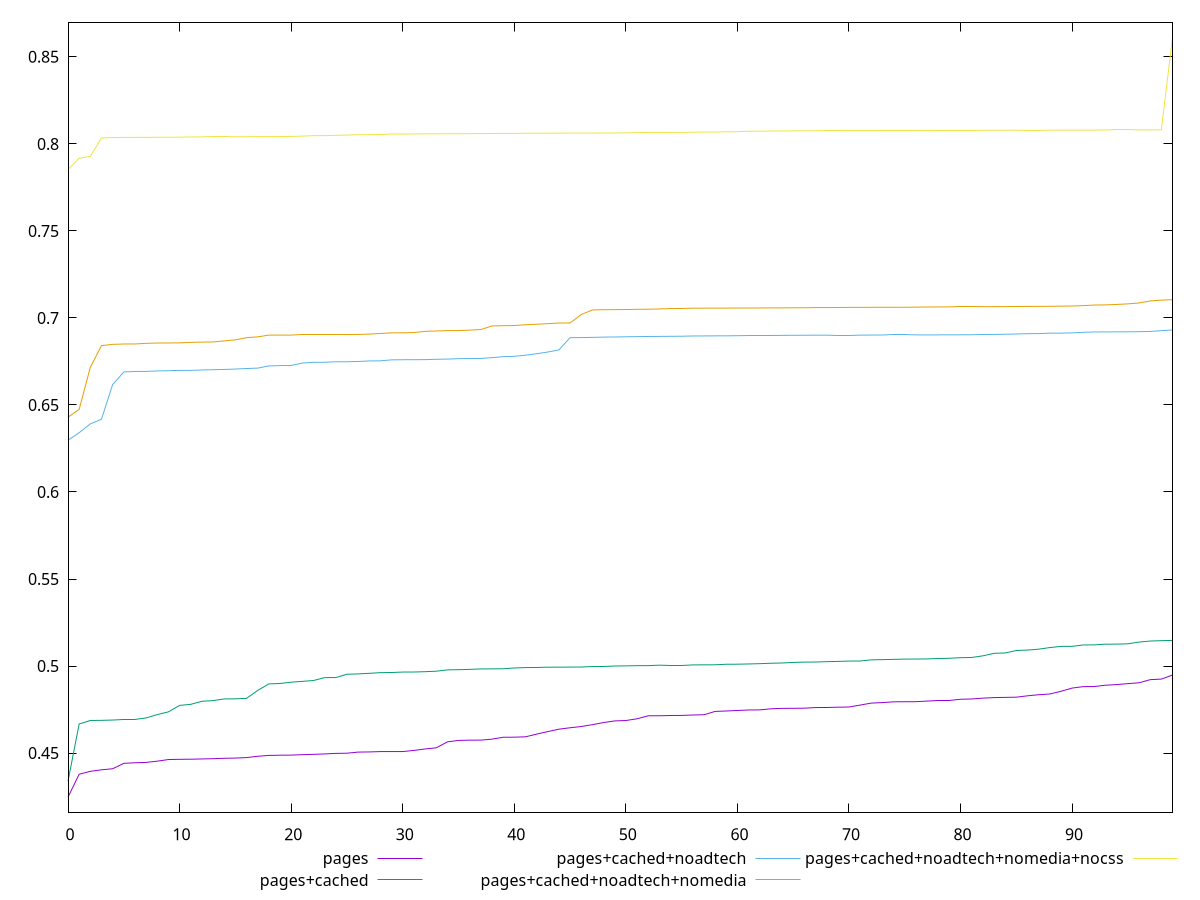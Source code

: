 reset

$pages <<EOF
0 0.42467893186738165
1 0.4378376780920375
2 0.4395122852281309
3 0.4403946562835619
4 0.4409965638351176
5 0.4441031889878855
6 0.444433737272228
7 0.4446368839502825
8 0.445354815742766
9 0.44628307868333755
10 0.4464201026851372
11 0.446471081139723
12 0.446629483622817
13 0.44676369774165214
14 0.4470110697532488
15 0.44713965609412676
16 0.4473931317231932
17 0.44816960554415575
18 0.4486597458716141
19 0.4487669001176339
20 0.4488298712856412
21 0.44909043948838073
22 0.4492582074209031
23 0.4495132476629021
24 0.4498226431165313
25 0.449918895684066
26 0.4505587945864835
27 0.45065562192785075
28 0.4508529661478187
29 0.45085419594544446
30 0.45087292521279243
31 0.4515195261206761
32 0.4523630841600444
33 0.4530032667246692
34 0.4564248291987502
35 0.4572726610703182
36 0.45742594856386
37 0.45744456077039347
38 0.4579846364674362
39 0.4590869771191489
40 0.4591293265333152
41 0.4593383477947507
42 0.46088485256306394
43 0.4623410798106265
44 0.46373354876690004
45 0.4645355460289789
46 0.4652559183002644
47 0.466326044541254
48 0.46753918918637566
49 0.4684767526679603
50 0.4687007542275286
51 0.4696865006968358
52 0.47141938561192265
53 0.4714250126017058
54 0.4715906213150029
55 0.4716373618066813
56 0.47187781787570027
57 0.47202254754346595
58 0.4739323501138131
59 0.4741813417321659
60 0.47446617764120125
61 0.4747563138721577
62 0.47480125203377455
63 0.4754483989330038
64 0.4756829790824317
65 0.47572809108024217
66 0.47579016405027535
67 0.47615184658790793
68 0.4761884957762288
69 0.47636717667573863
70 0.47645825373961825
71 0.4775680899691411
72 0.4787195479202596
73 0.4789943033407912
74 0.4794478685568837
75 0.4794959896390544
76 0.47952540927090126
77 0.4798785060099969
78 0.48020576302758267
79 0.48022209951400846
80 0.4809186252939252
81 0.4810952754395352
82 0.4815628683165262
83 0.48187180866203716
84 0.48199875040199813
85 0.4821127824506773
86 0.4828952973815429
87 0.4835296062655693
88 0.48394392613792775
89 0.4854816079759187
90 0.48734010948147904
91 0.4881788508828309
92 0.48823183863751707
93 0.48899291463399136
94 0.4893484796032615
95 0.48990574687158966
96 0.49039612712077185
97 0.4921759509729294
98 0.4924987576101279
99 0.49485741269757066
EOF

$pagesCached <<EOF
0 0.43380951080352015
1 0.46673070204874295
2 0.4687307435996487
3 0.4688081719172702
4 0.4689742265356337
5 0.4694273168251744
6 0.4694284953401662
7 0.47018887969818957
8 0.4721062013363138
9 0.4736926378958312
10 0.47739272547903716
11 0.47799637895009234
12 0.4797525803341804
13 0.48015488872373324
14 0.48110977282494277
15 0.4811757283662121
16 0.48144685289270023
17 0.4859689888582621
18 0.4897557370400532
19 0.4899778470511824
20 0.4907573812083396
21 0.49119251456644714
22 0.4916943530434144
23 0.4933498029563363
24 0.49339411464852667
25 0.4952826595500589
26 0.49549545076121676
27 0.4958224484737512
28 0.49620792832704763
29 0.49627913702260457
30 0.496547323483676
31 0.4965710026183766
32 0.49676424812927267
33 0.4970209446547564
34 0.49780136190859764
35 0.4979023489708569
36 0.49807966423041816
37 0.4983469060682078
38 0.4983793707641172
39 0.4984351372389642
40 0.4988916714608176
41 0.4991295605838843
42 0.49917331181670105
43 0.499353846367239
44 0.49935769815947667
45 0.499412427329189
46 0.4994440338028404
47 0.49971115089179674
48 0.4997412868802947
49 0.5000239402637748
50 0.5001035696593462
51 0.5002186277384463
52 0.5002333319008138
53 0.5005095509342116
54 0.5005487052526311
55 0.5005496255845004
56 0.500650764011951
57 0.5007072253437075
58 0.5007187923804156
59 0.5010293214460555
60 0.5010636433562949
61 0.5011953157909417
62 0.5013639067346857
63 0.5016055752695278
64 0.5017546918141016
65 0.5020638377403184
66 0.5022605075876193
67 0.5023012623225496
68 0.5025260628229146
69 0.5026543448951724
70 0.5028575284257052
71 0.5028860683889425
72 0.5035755895967008
73 0.5036864251970159
74 0.5038431447033702
75 0.5039616137189653
76 0.5040423200884342
77 0.5040935108595872
78 0.5043336998218033
79 0.504464398611391
80 0.5048074292978418
81 0.5049330667631264
82 0.5058625307688639
83 0.5073149765202356
84 0.507519327954207
85 0.5089239688525444
86 0.509185788423442
87 0.509690945326384
88 0.5106113713746929
89 0.5112948503068362
90 0.5113031127078762
91 0.5121173370783894
92 0.5121661636186344
93 0.5125867703891209
94 0.5125913925291473
95 0.5127814675034723
96 0.5137833522712235
97 0.5143742439074426
98 0.5145827084449103
99 0.5147377674396766
EOF

$pagesCachedNoadtech <<EOF
0 0.6297399614697364
1 0.634071589005218
2 0.6391303234270792
3 0.6417840967436855
4 0.6617038810890518
5 0.6689552196856756
6 0.669241314673141
7 0.6692860328882096
8 0.6695389093004558
9 0.66969087493461
10 0.6698724478472963
11 0.6698778382598237
12 0.6700990381077198
13 0.6702630670105028
14 0.6704011798637641
15 0.6706335215763702
16 0.6709336228870769
17 0.6711659196954223
18 0.6724329388272103
19 0.672616535761751
20 0.672700065363655
21 0.6740760793051186
22 0.6744844161389045
23 0.674536110143673
24 0.6748194629903627
25 0.6748279493852968
26 0.6749746011123928
27 0.6753033506246189
28 0.6753662408389607
29 0.6759110314279346
30 0.6759812109219498
31 0.6760156054439208
32 0.6760321263782652
33 0.6762474302385383
34 0.6763616615147231
35 0.6766001786998416
36 0.6766660709996357
37 0.6767496975977306
38 0.6771830584004088
39 0.6777347223596137
40 0.6779734490195095
41 0.678585899262944
42 0.6794300401781658
43 0.6804169545255762
44 0.6816162860768236
45 0.6886518900904224
46 0.6887237935892457
47 0.6888214841703041
48 0.6889881858901081
49 0.6890513736388754
50 0.6891778019981338
51 0.6892545066116169
52 0.689347264792918
53 0.6893918142119857
54 0.6894416566617123
55 0.6894887029569686
56 0.6896360495639313
57 0.689660365932576
58 0.6897010263413885
59 0.6897102707792689
60 0.6897978467036577
61 0.6898889376845425
62 0.6899745018630153
63 0.6899746075282845
64 0.6899866986482295
65 0.6900228345079451
66 0.6900485974885282
67 0.6901115155552727
68 0.6901136102986914
69 0.690123642498629
70 0.6901237546961603
71 0.6901288563908929
72 0.6901608302284967
73 0.6902070628771338
74 0.690228559506367
75 0.6902298182482974
76 0.69024047696451
77 0.6902449374910735
78 0.6902657622776093
79 0.6902935331861461
80 0.6903100707371915
81 0.690335833965393
82 0.6905054510187998
83 0.6905150678253384
84 0.690622102113065
85 0.6907803317011101
86 0.6909510449246141
87 0.6909968364904994
88 0.6912326939259955
89 0.691270499472455
90 0.6914238783419984
91 0.6917422942643757
92 0.6919439933313941
93 0.6919736902453283
94 0.6920097407031855
95 0.692033588891173
96 0.6920939592806903
97 0.6922431740634827
98 0.692702199321943
99 0.6930937364456927
EOF

$pagesCachedNoadtechNomedia <<EOF
0 0.6429693926406006
1 0.6474725975529594
2 0.6716135881327056
3 0.6840824360941273
4 0.6848179130383213
5 0.6850313286448714
6 0.6850491670190124
7 0.6853922627539526
8 0.6855936796437131
9 0.6856234953207361
10 0.6856584791871433
11 0.6859852128685066
12 0.6860976302709219
13 0.6862134288307877
14 0.6867896506363439
15 0.6874004419460786
16 0.6886868987405929
17 0.6891200652372919
18 0.6901341757412344
19 0.6901528379388085
20 0.6901545545675772
21 0.6902919373725996
22 0.6902919663295082
23 0.6904281154818108
24 0.6904286242505567
25 0.6904493292550665
26 0.6905292644662704
27 0.6907071795032899
28 0.6910654476812659
29 0.6914169874193393
30 0.6914623054436035
31 0.6916056644249338
32 0.692310395755261
33 0.6924927658610138
34 0.6927197449674574
35 0.6927319191808264
36 0.6930002511263335
37 0.6933427850212373
38 0.6954128237299186
39 0.6955443730860829
40 0.6956423566453297
41 0.6960700237682801
42 0.6963807232725453
43 0.6967307877375012
44 0.6970813253772659
45 0.6970993767603093
46 0.7019662858113564
47 0.704580771161389
48 0.704731477631491
49 0.7047613776891924
50 0.7048387224734928
51 0.7049505977844968
52 0.7050102756934677
53 0.7051762721591669
54 0.7053734985754609
55 0.7054310671705489
56 0.7056189469147776
57 0.705631032731378
58 0.705640548856701
59 0.7056560908448068
60 0.7057015297988406
61 0.7057086253598708
62 0.7057412409629356
63 0.7057738706766667
64 0.7057771082938428
65 0.7058314581878471
66 0.705833721447018
67 0.70594904717321
68 0.7059605369772235
69 0.705987994441784
70 0.7060752284037687
71 0.7060845871072086
72 0.7060946654152284
73 0.7061009402453231
74 0.7061094752701967
75 0.7061393132755168
76 0.7061980358848472
77 0.7063010567622479
78 0.7063139323388973
79 0.7063623348183008
80 0.7064361215360393
81 0.7064381408618001
82 0.7064725573378102
83 0.7064737738215768
84 0.7065058575839211
85 0.7065770091845904
86 0.7066089668484038
87 0.7066473396051949
88 0.706701739392636
89 0.7067716921542079
90 0.7068472290628471
91 0.7070759910747866
92 0.7074262207372274
93 0.7074872319071549
94 0.7077569955663588
95 0.7080842910417906
96 0.7085896083884811
97 0.7097558257600578
98 0.7102298187994489
99 0.7104778511166379
EOF

$pagesCachedNoadtechNomediaNocss <<EOF
0 0.7852024954256639
1 0.7917291957534418
2 0.7928927350421524
3 0.8033782633380743
4 0.8036380084289481
5 0.8037183608129594
6 0.803722217069782
7 0.8037265720496677
8 0.8037978966671154
9 0.8038076244796458
10 0.8038775094447503
11 0.8039697489395088
12 0.8040160830034236
13 0.8040176143118896
14 0.8040181008679496
15 0.8040628959995187
16 0.8041093685548485
17 0.8041750242237236
18 0.8041842323750591
19 0.8042136000733054
20 0.8042646087652819
21 0.8044839052795494
22 0.8047220346306871
23 0.8047290704586305
24 0.8049098996386809
25 0.8050647799783891
26 0.8052489239400294
27 0.805272934831683
28 0.8053673361947457
29 0.8056465866009153
30 0.8056599039260557
31 0.8057202082099287
32 0.8057715342407191
33 0.8057772302091251
34 0.8058185966845173
35 0.8058516693242684
36 0.8058843819794145
37 0.8059258418867417
38 0.805947570839145
39 0.8060036990234218
40 0.8060115429694374
41 0.8060968868885406
42 0.8061259176772488
43 0.8061423916528951
44 0.8061680172056509
45 0.8061827024174617
46 0.8061949219399412
47 0.8062072835874631
48 0.8062687227540742
49 0.8062863451377577
50 0.8063143291083338
51 0.8064543544907685
52 0.8065624520981172
53 0.8065802763549854
54 0.8065909447997806
55 0.8066083246443537
56 0.8067352279528005
57 0.8067860177111489
58 0.8067947854871652
59 0.8069307872774494
60 0.807022080244078
61 0.8072421425755989
62 0.8073008400369307
63 0.807361571865159
64 0.8074558067887311
65 0.8074780211421876
66 0.807490300705992
67 0.8075141832908238
68 0.807593202183981
69 0.8075940620588752
70 0.8076323901643633
71 0.8076598706552923
72 0.80766728664105
73 0.8076676421304866
74 0.8076786485848747
75 0.807682392255221
76 0.8077031695133194
77 0.807745184423437
78 0.807763315671393
79 0.8077651574884327
80 0.8077653284138564
81 0.807767670874101
82 0.8078378381726894
83 0.8078483297002174
84 0.8078541359261233
85 0.80788008356267
86 0.8078860947480829
87 0.8078868444323595
88 0.8078893596180248
89 0.8079102281246066
90 0.807924628106069
91 0.8079278053660025
92 0.8079354482874334
93 0.8079497258004554
94 0.8079910786472673
95 0.8079920919905278
96 0.8080010589781278
97 0.8080753180968131
98 0.8080847815887346
99 0.8611241620197769
EOF

set key outside below
set xrange [0:99]
set yrange [0.4159500272643337:0.8698530666228248]
set trange [0.4159500272643337:0.8698530666228248]
set terminal svg size 640, 580 enhanced background rgb 'white'
set output "report_00018_2021-02-10T15-25-16.877Z/meta/pScore/comparison/sorted/all_raw.svg"

plot $pages title "pages" with line, \
     $pagesCached title "pages+cached" with line, \
     $pagesCachedNoadtech title "pages+cached+noadtech" with line, \
     $pagesCachedNoadtechNomedia title "pages+cached+noadtech+nomedia" with line, \
     $pagesCachedNoadtechNomediaNocss title "pages+cached+noadtech+nomedia+nocss" with line

reset
